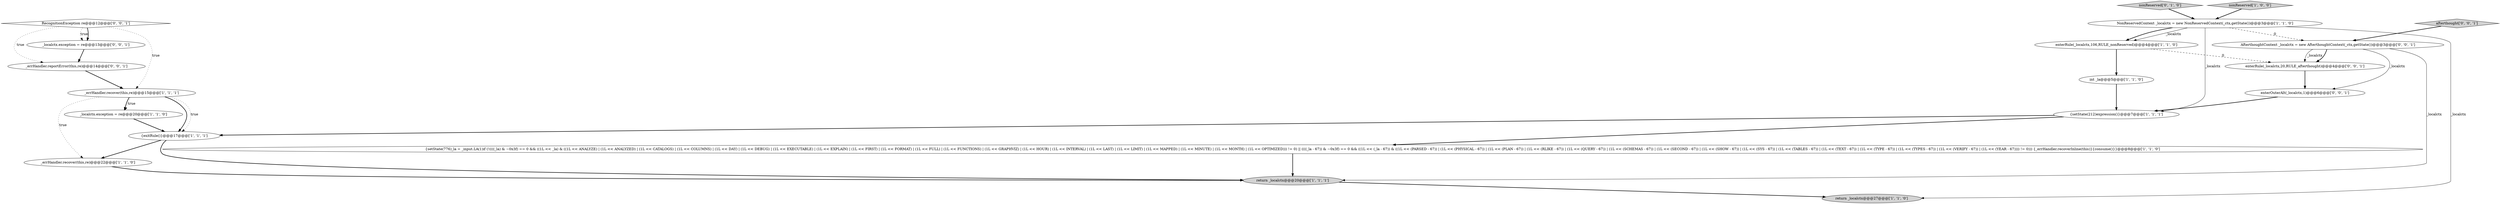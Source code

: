 digraph {
10 [style = filled, label = "_errHandler.recover(this,re)@@@15@@@['1', '1', '1']", fillcolor = white, shape = ellipse image = "AAA0AAABBB1BBB"];
15 [style = filled, label = "afterthought['0', '0', '1']", fillcolor = lightgray, shape = diamond image = "AAA0AAABBB3BBB"];
17 [style = filled, label = "enterRule(_localctx,20,RULE_afterthought)@@@4@@@['0', '0', '1']", fillcolor = white, shape = ellipse image = "AAA0AAABBB3BBB"];
1 [style = filled, label = "NonReservedContext _localctx = new NonReservedContext(_ctx,getState())@@@3@@@['1', '1', '0']", fillcolor = white, shape = ellipse image = "AAA0AAABBB1BBB"];
11 [style = filled, label = "enterRule(_localctx,106,RULE_nonReserved)@@@4@@@['1', '1', '0']", fillcolor = white, shape = ellipse image = "AAA0AAABBB1BBB"];
12 [style = filled, label = "nonReserved['0', '1', '0']", fillcolor = lightgray, shape = diamond image = "AAA0AAABBB2BBB"];
13 [style = filled, label = "RecognitionException re@@@12@@@['0', '0', '1']", fillcolor = white, shape = diamond image = "AAA0AAABBB3BBB"];
2 [style = filled, label = "return _localctx@@@27@@@['1', '1', '0']", fillcolor = lightgray, shape = ellipse image = "AAA0AAABBB1BBB"];
19 [style = filled, label = "AfterthoughtContext _localctx = new AfterthoughtContext(_ctx,getState())@@@3@@@['0', '0', '1']", fillcolor = white, shape = ellipse image = "AAA0AAABBB3BBB"];
14 [style = filled, label = "_errHandler.reportError(this,re)@@@14@@@['0', '0', '1']", fillcolor = white, shape = ellipse image = "AAA0AAABBB3BBB"];
6 [style = filled, label = "return _localctx@@@20@@@['1', '1', '1']", fillcolor = lightgray, shape = ellipse image = "AAA0AAABBB1BBB"];
9 [style = filled, label = "nonReserved['1', '0', '0']", fillcolor = lightgray, shape = diamond image = "AAA0AAABBB1BBB"];
16 [style = filled, label = "enterOuterAlt(_localctx,1)@@@6@@@['0', '0', '1']", fillcolor = white, shape = ellipse image = "AAA0AAABBB3BBB"];
8 [style = filled, label = "_errHandler.recover(this,re)@@@22@@@['1', '1', '0']", fillcolor = white, shape = ellipse image = "AAA0AAABBB1BBB"];
0 [style = filled, label = "_localctx.exception = re@@@20@@@['1', '1', '0']", fillcolor = white, shape = ellipse image = "AAA0AAABBB1BBB"];
18 [style = filled, label = "_localctx.exception = re@@@13@@@['0', '0', '1']", fillcolor = white, shape = ellipse image = "AAA0AAABBB3BBB"];
7 [style = filled, label = "{exitRule()}@@@17@@@['1', '1', '1']", fillcolor = white, shape = ellipse image = "AAA0AAABBB1BBB"];
3 [style = filled, label = "int _la@@@5@@@['1', '1', '0']", fillcolor = white, shape = ellipse image = "AAA0AAABBB1BBB"];
4 [style = filled, label = "{setState(776)_la = _input.LA(1)if (!((((_la) & ~0x3f) == 0 && ((1L << _la) & ((1L << ANALYZE) | (1L << ANALYZED) | (1L << CATALOGS) | (1L << COLUMNS) | (1L << DAY) | (1L << DEBUG) | (1L << EXECUTABLE) | (1L << EXPLAIN) | (1L << FIRST) | (1L << FORMAT) | (1L << FULL) | (1L << FUNCTIONS) | (1L << GRAPHVIZ) | (1L << HOUR) | (1L << INTERVAL) | (1L << LAST) | (1L << LIMIT) | (1L << MAPPED) | (1L << MINUTE) | (1L << MONTH) | (1L << OPTIMIZED))) != 0) || ((((_la - 67)) & ~0x3f) == 0 && ((1L << (_la - 67)) & ((1L << (PARSED - 67)) | (1L << (PHYSICAL - 67)) | (1L << (PLAN - 67)) | (1L << (RLIKE - 67)) | (1L << (QUERY - 67)) | (1L << (SCHEMAS - 67)) | (1L << (SECOND - 67)) | (1L << (SHOW - 67)) | (1L << (SYS - 67)) | (1L << (TABLES - 67)) | (1L << (TEXT - 67)) | (1L << (TYPE - 67)) | (1L << (TYPES - 67)) | (1L << (VERIFY - 67)) | (1L << (YEAR - 67)))) != 0))) {_errHandler.recoverInline(this)}{consume()}}@@@8@@@['1', '1', '0']", fillcolor = white, shape = ellipse image = "AAA0AAABBB1BBB"];
5 [style = filled, label = "{setState(212)expression()}@@@7@@@['1', '1', '1']", fillcolor = white, shape = ellipse image = "AAA0AAABBB1BBB"];
10->8 [style = dotted, label="true"];
19->17 [style = solid, label="_localctx"];
13->18 [style = dotted, label="true"];
4->6 [style = bold, label=""];
1->19 [style = dashed, label="0"];
14->10 [style = bold, label=""];
1->5 [style = solid, label="_localctx"];
8->6 [style = bold, label=""];
19->17 [style = bold, label=""];
11->17 [style = dashed, label="0"];
15->19 [style = bold, label=""];
7->8 [style = bold, label=""];
12->1 [style = bold, label=""];
13->10 [style = dotted, label="true"];
10->7 [style = bold, label=""];
19->16 [style = solid, label="_localctx"];
1->11 [style = bold, label=""];
0->7 [style = bold, label=""];
6->2 [style = bold, label=""];
1->11 [style = solid, label="_localctx"];
3->5 [style = bold, label=""];
11->3 [style = bold, label=""];
10->0 [style = bold, label=""];
5->4 [style = bold, label=""];
7->6 [style = bold, label=""];
16->5 [style = bold, label=""];
5->7 [style = bold, label=""];
10->0 [style = dotted, label="true"];
19->6 [style = solid, label="_localctx"];
9->1 [style = bold, label=""];
13->14 [style = dotted, label="true"];
18->14 [style = bold, label=""];
10->7 [style = dotted, label="true"];
17->16 [style = bold, label=""];
13->18 [style = bold, label=""];
1->2 [style = solid, label="_localctx"];
}
